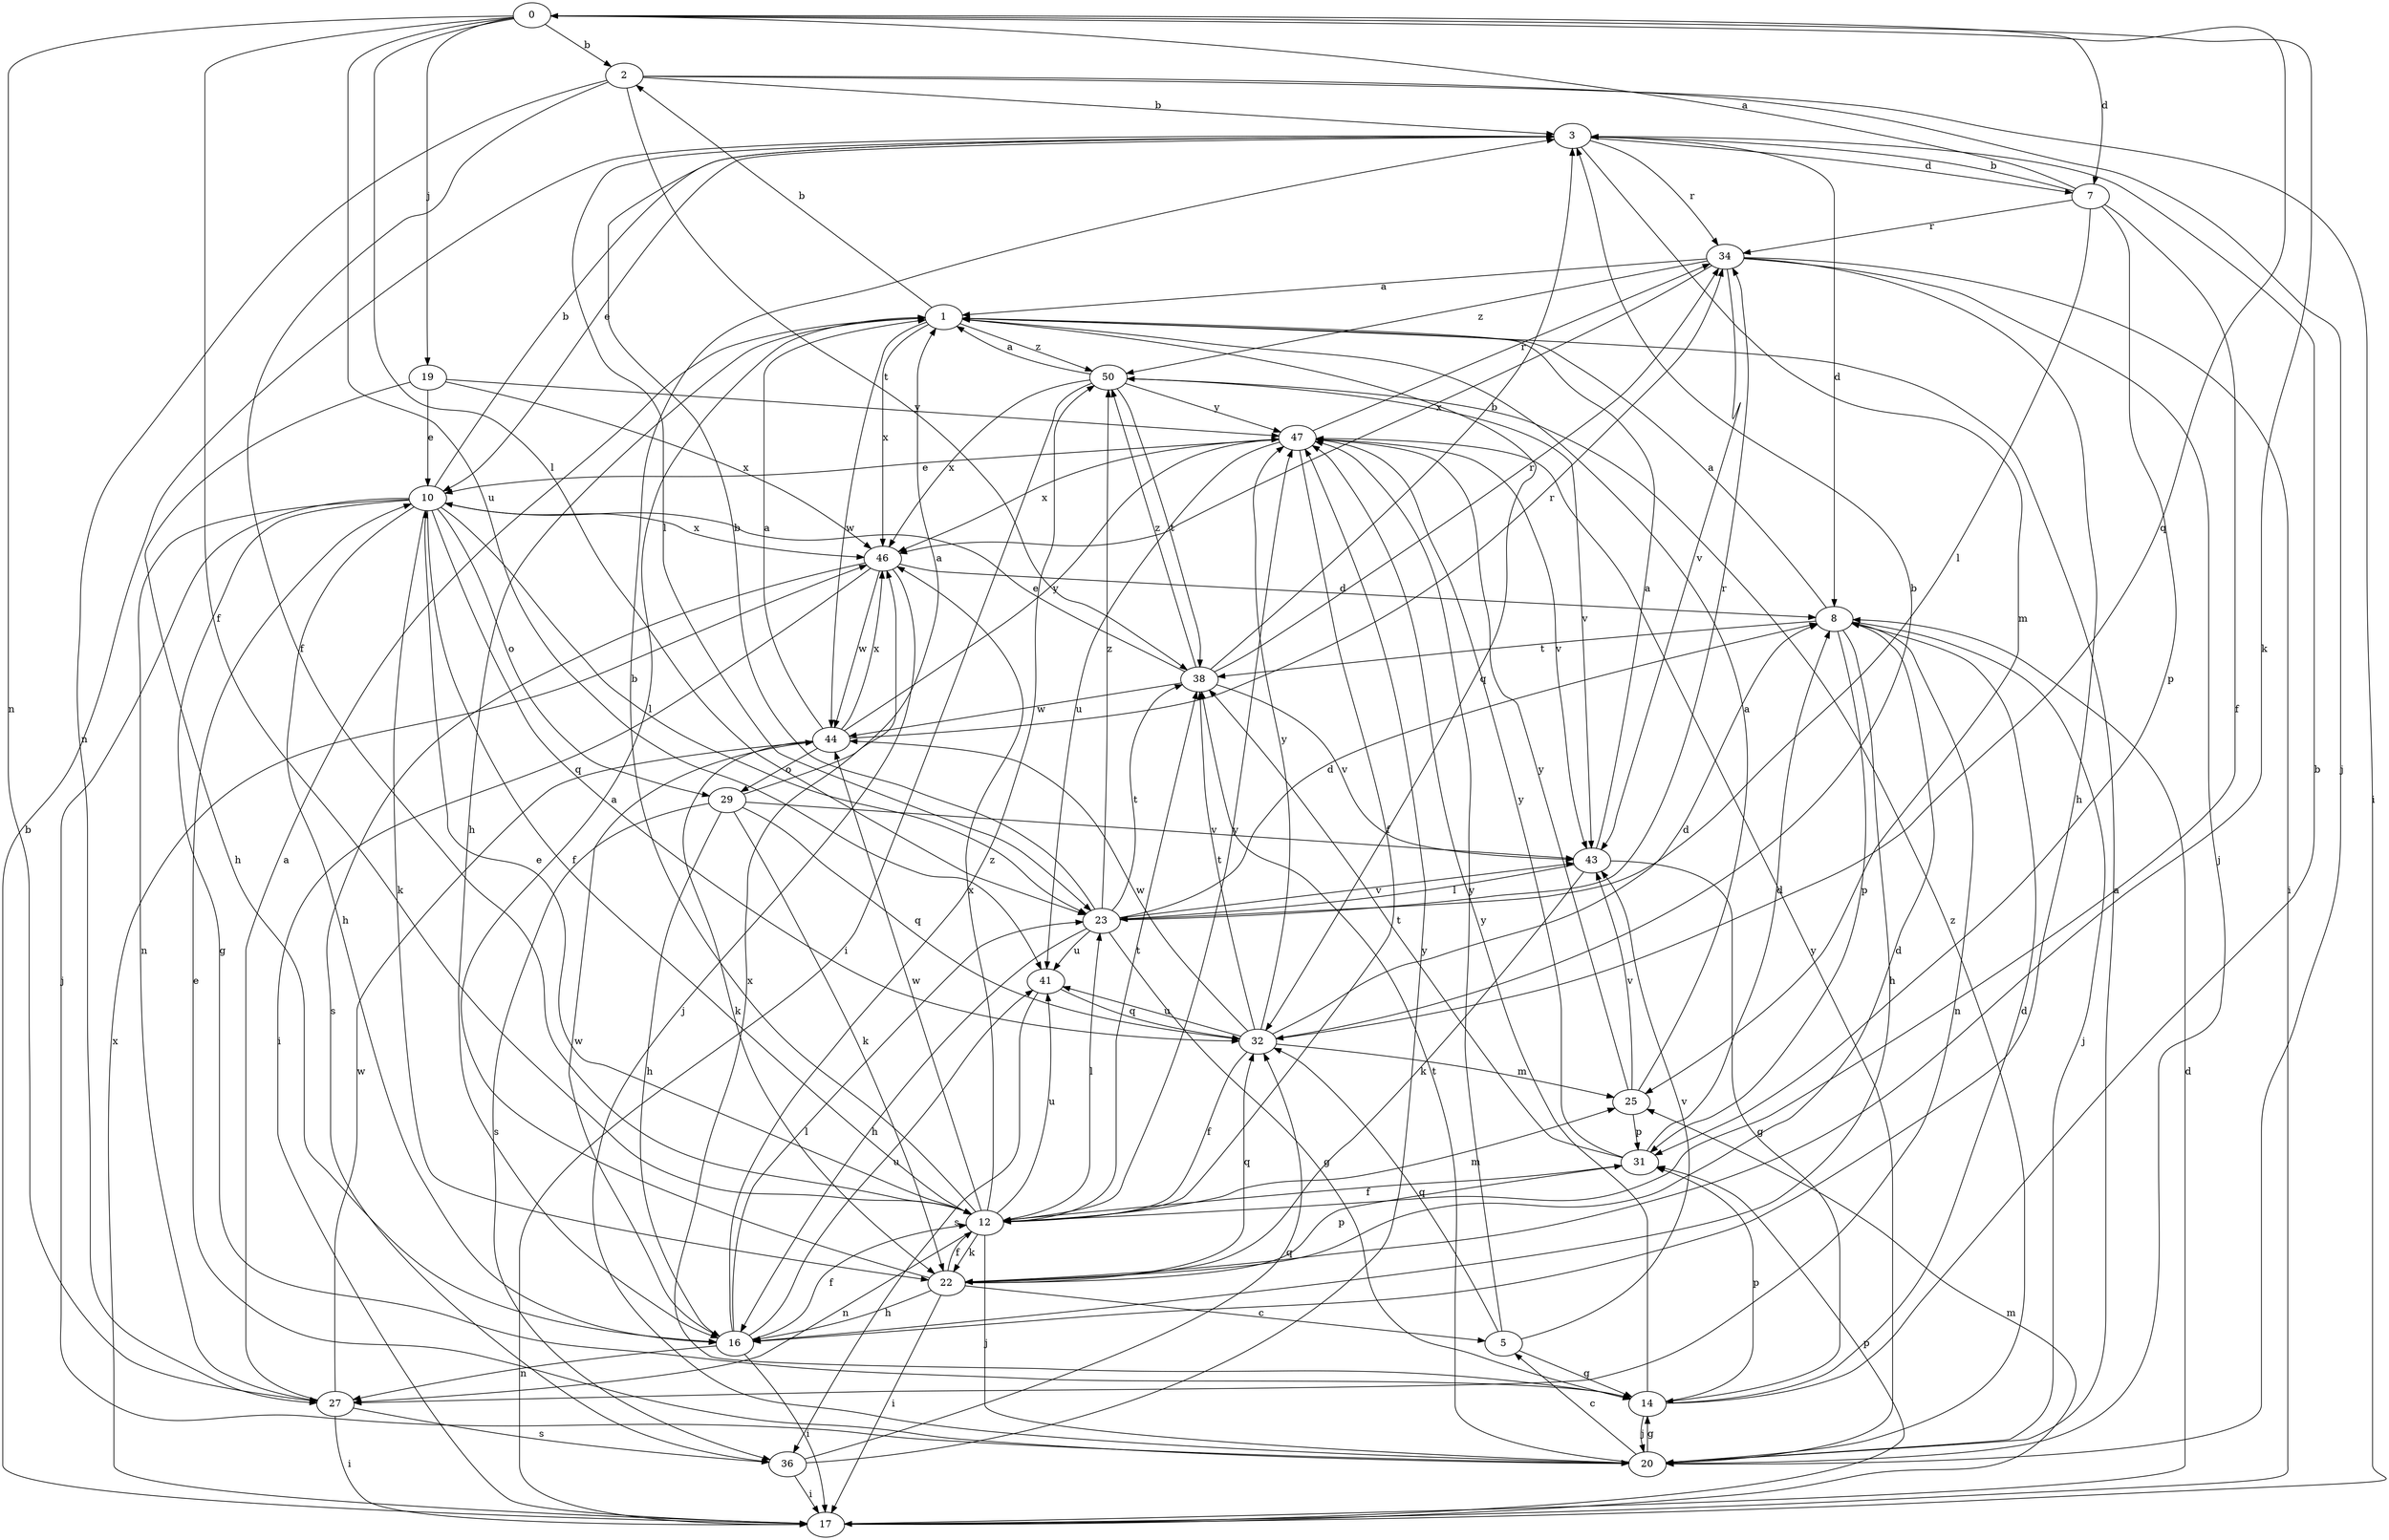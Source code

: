 strict digraph  {
0;
1;
2;
3;
5;
7;
8;
10;
12;
14;
16;
17;
19;
20;
22;
23;
25;
27;
29;
31;
32;
34;
36;
38;
41;
43;
44;
46;
47;
50;
0 -> 2  [label=b];
0 -> 7  [label=d];
0 -> 12  [label=f];
0 -> 19  [label=j];
0 -> 22  [label=k];
0 -> 23  [label=l];
0 -> 27  [label=n];
0 -> 32  [label=q];
0 -> 41  [label=u];
1 -> 2  [label=b];
1 -> 16  [label=h];
1 -> 32  [label=q];
1 -> 44  [label=w];
1 -> 46  [label=x];
1 -> 50  [label=z];
2 -> 3  [label=b];
2 -> 12  [label=f];
2 -> 17  [label=i];
2 -> 20  [label=j];
2 -> 27  [label=n];
2 -> 38  [label=t];
3 -> 7  [label=d];
3 -> 8  [label=d];
3 -> 10  [label=e];
3 -> 23  [label=l];
3 -> 25  [label=m];
3 -> 34  [label=r];
5 -> 14  [label=g];
5 -> 32  [label=q];
5 -> 43  [label=v];
5 -> 47  [label=y];
7 -> 0  [label=a];
7 -> 3  [label=b];
7 -> 12  [label=f];
7 -> 23  [label=l];
7 -> 31  [label=p];
7 -> 34  [label=r];
8 -> 1  [label=a];
8 -> 16  [label=h];
8 -> 20  [label=j];
8 -> 27  [label=n];
8 -> 31  [label=p];
8 -> 38  [label=t];
10 -> 3  [label=b];
10 -> 12  [label=f];
10 -> 14  [label=g];
10 -> 16  [label=h];
10 -> 20  [label=j];
10 -> 22  [label=k];
10 -> 23  [label=l];
10 -> 27  [label=n];
10 -> 29  [label=o];
10 -> 32  [label=q];
10 -> 46  [label=x];
12 -> 3  [label=b];
12 -> 10  [label=e];
12 -> 20  [label=j];
12 -> 22  [label=k];
12 -> 23  [label=l];
12 -> 25  [label=m];
12 -> 27  [label=n];
12 -> 38  [label=t];
12 -> 41  [label=u];
12 -> 44  [label=w];
12 -> 46  [label=x];
12 -> 47  [label=y];
14 -> 3  [label=b];
14 -> 8  [label=d];
14 -> 20  [label=j];
14 -> 31  [label=p];
14 -> 46  [label=x];
14 -> 47  [label=y];
16 -> 12  [label=f];
16 -> 17  [label=i];
16 -> 23  [label=l];
16 -> 27  [label=n];
16 -> 41  [label=u];
16 -> 44  [label=w];
16 -> 50  [label=z];
17 -> 3  [label=b];
17 -> 8  [label=d];
17 -> 25  [label=m];
17 -> 31  [label=p];
17 -> 46  [label=x];
19 -> 10  [label=e];
19 -> 16  [label=h];
19 -> 46  [label=x];
19 -> 47  [label=y];
20 -> 1  [label=a];
20 -> 5  [label=c];
20 -> 10  [label=e];
20 -> 14  [label=g];
20 -> 38  [label=t];
20 -> 47  [label=y];
20 -> 50  [label=z];
22 -> 1  [label=a];
22 -> 5  [label=c];
22 -> 8  [label=d];
22 -> 12  [label=f];
22 -> 16  [label=h];
22 -> 17  [label=i];
22 -> 31  [label=p];
22 -> 32  [label=q];
23 -> 3  [label=b];
23 -> 8  [label=d];
23 -> 14  [label=g];
23 -> 16  [label=h];
23 -> 34  [label=r];
23 -> 38  [label=t];
23 -> 41  [label=u];
23 -> 43  [label=v];
23 -> 50  [label=z];
25 -> 1  [label=a];
25 -> 31  [label=p];
25 -> 43  [label=v];
25 -> 47  [label=y];
27 -> 1  [label=a];
27 -> 17  [label=i];
27 -> 36  [label=s];
27 -> 44  [label=w];
29 -> 1  [label=a];
29 -> 16  [label=h];
29 -> 22  [label=k];
29 -> 32  [label=q];
29 -> 36  [label=s];
29 -> 43  [label=v];
31 -> 8  [label=d];
31 -> 12  [label=f];
31 -> 38  [label=t];
31 -> 47  [label=y];
32 -> 3  [label=b];
32 -> 8  [label=d];
32 -> 12  [label=f];
32 -> 25  [label=m];
32 -> 38  [label=t];
32 -> 41  [label=u];
32 -> 44  [label=w];
32 -> 47  [label=y];
34 -> 1  [label=a];
34 -> 16  [label=h];
34 -> 17  [label=i];
34 -> 20  [label=j];
34 -> 43  [label=v];
34 -> 46  [label=x];
34 -> 50  [label=z];
36 -> 17  [label=i];
36 -> 32  [label=q];
36 -> 47  [label=y];
38 -> 3  [label=b];
38 -> 10  [label=e];
38 -> 34  [label=r];
38 -> 43  [label=v];
38 -> 44  [label=w];
38 -> 50  [label=z];
41 -> 32  [label=q];
41 -> 36  [label=s];
43 -> 1  [label=a];
43 -> 14  [label=g];
43 -> 22  [label=k];
43 -> 23  [label=l];
44 -> 1  [label=a];
44 -> 22  [label=k];
44 -> 29  [label=o];
44 -> 34  [label=r];
44 -> 46  [label=x];
44 -> 47  [label=y];
46 -> 8  [label=d];
46 -> 17  [label=i];
46 -> 20  [label=j];
46 -> 36  [label=s];
46 -> 44  [label=w];
47 -> 10  [label=e];
47 -> 12  [label=f];
47 -> 34  [label=r];
47 -> 41  [label=u];
47 -> 43  [label=v];
47 -> 46  [label=x];
50 -> 1  [label=a];
50 -> 17  [label=i];
50 -> 38  [label=t];
50 -> 43  [label=v];
50 -> 46  [label=x];
50 -> 47  [label=y];
}

